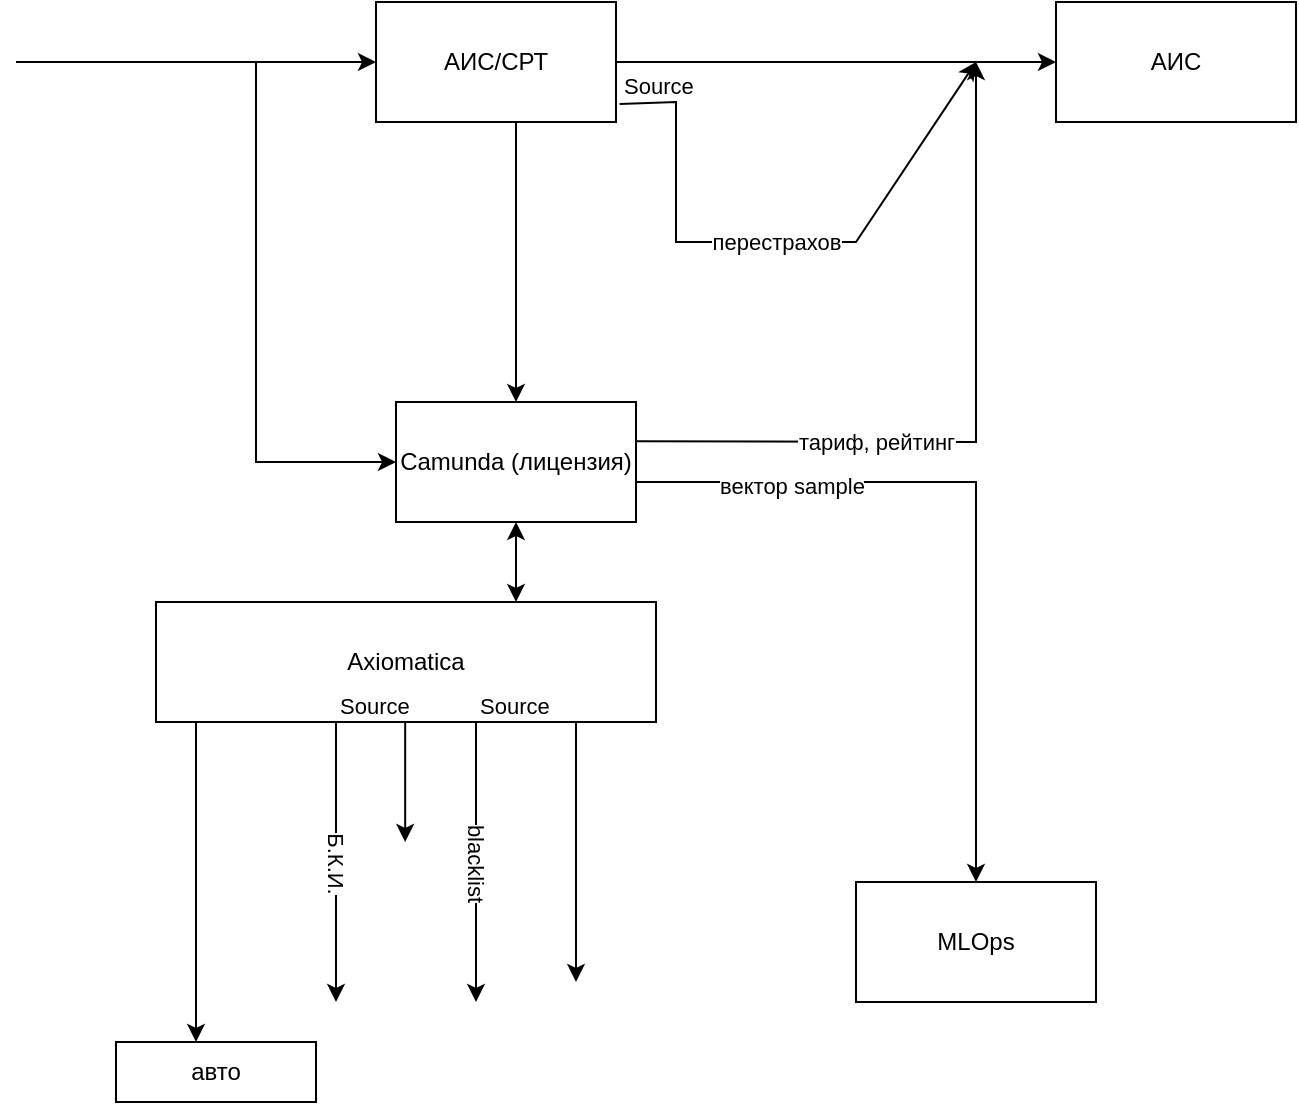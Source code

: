 <mxfile version="20.2.4" type="device"><diagram id="x19nYy9PPELYgqisz1fk" name="Page-1"><mxGraphModel dx="1856" dy="971" grid="1" gridSize="10" guides="1" tooltips="1" connect="1" arrows="1" fold="1" page="1" pageScale="1" pageWidth="827" pageHeight="1169" math="0" shadow="0"><root><mxCell id="0"/><mxCell id="1" parent="0"/><mxCell id="VO3tLOLwVxGho9NirsBF-3" value="" style="edgeStyle=orthogonalEdgeStyle;rounded=0;orthogonalLoop=1;jettySize=auto;html=1;" edge="1" parent="1" source="VO3tLOLwVxGho9NirsBF-1" target="VO3tLOLwVxGho9NirsBF-2"><mxGeometry relative="1" as="geometry"/></mxCell><mxCell id="VO3tLOLwVxGho9NirsBF-10" value="" style="edgeStyle=orthogonalEdgeStyle;rounded=0;orthogonalLoop=1;jettySize=auto;html=1;" edge="1" parent="1" source="VO3tLOLwVxGho9NirsBF-1" target="VO3tLOLwVxGho9NirsBF-9"><mxGeometry relative="1" as="geometry"><Array as="points"><mxPoint x="280" y="140"/><mxPoint x="280" y="140"/></Array></mxGeometry></mxCell><mxCell id="VO3tLOLwVxGho9NirsBF-1" value="АИС/СРТ" style="rounded=0;whiteSpace=wrap;html=1;" vertex="1" parent="1"><mxGeometry x="210" y="40" width="120" height="60" as="geometry"/></mxCell><mxCell id="VO3tLOLwVxGho9NirsBF-2" value="АИС" style="rounded=0;whiteSpace=wrap;html=1;" vertex="1" parent="1"><mxGeometry x="550" y="40" width="120" height="60" as="geometry"/></mxCell><mxCell id="VO3tLOLwVxGho9NirsBF-6" value="" style="edgeStyle=segmentEdgeStyle;endArrow=classic;html=1;rounded=0;" edge="1" parent="1"><mxGeometry width="50" height="50" relative="1" as="geometry"><mxPoint x="150" y="70" as="sourcePoint"/><mxPoint x="220" y="270" as="targetPoint"/><Array as="points"><mxPoint x="150" y="270"/><mxPoint x="220" y="270"/></Array></mxGeometry></mxCell><mxCell id="VO3tLOLwVxGho9NirsBF-7" value="" style="endArrow=classic;html=1;rounded=0;entryX=0;entryY=0.5;entryDx=0;entryDy=0;startArrow=none;" edge="1" parent="1" target="VO3tLOLwVxGho9NirsBF-1"><mxGeometry relative="1" as="geometry"><mxPoint x="30" y="70" as="sourcePoint"/><mxPoint x="600" y="410" as="targetPoint"/><Array as="points"><mxPoint x="80" y="70"/></Array></mxGeometry></mxCell><mxCell id="VO3tLOLwVxGho9NirsBF-9" value="Camunda (лицензия)" style="rounded=0;whiteSpace=wrap;html=1;" vertex="1" parent="1"><mxGeometry x="220" y="240" width="120" height="60" as="geometry"/></mxCell><mxCell id="VO3tLOLwVxGho9NirsBF-17" value="Axiomatica" style="rounded=0;whiteSpace=wrap;html=1;" vertex="1" parent="1"><mxGeometry x="100" y="340" width="250" height="60" as="geometry"/></mxCell><mxCell id="VO3tLOLwVxGho9NirsBF-23" value="" style="endArrow=classic;html=1;rounded=0;" edge="1" parent="1"><mxGeometry width="50" height="50" relative="1" as="geometry"><mxPoint x="310" y="400" as="sourcePoint"/><mxPoint x="310" y="530" as="targetPoint"/></mxGeometry></mxCell><mxCell id="VO3tLOLwVxGho9NirsBF-27" value="" style="endArrow=classic;html=1;rounded=0;" edge="1" parent="1"><mxGeometry width="50" height="50" relative="1" as="geometry"><mxPoint x="120" y="400" as="sourcePoint"/><mxPoint x="120" y="560" as="targetPoint"/></mxGeometry></mxCell><mxCell id="VO3tLOLwVxGho9NirsBF-28" value="" style="endArrow=classic;html=1;rounded=0;" edge="1" parent="1"><mxGeometry width="50" height="50" relative="1" as="geometry"><mxPoint x="224.58" y="400" as="sourcePoint"/><mxPoint x="224.58" y="460" as="targetPoint"/></mxGeometry></mxCell><mxCell id="VO3tLOLwVxGho9NirsBF-29" value="" style="endArrow=classic;startArrow=classic;html=1;rounded=0;entryX=0.5;entryY=1;entryDx=0;entryDy=0;exitX=0.72;exitY=0;exitDx=0;exitDy=0;exitPerimeter=0;" edge="1" parent="1" source="VO3tLOLwVxGho9NirsBF-17" target="VO3tLOLwVxGho9NirsBF-9"><mxGeometry width="50" height="50" relative="1" as="geometry"><mxPoint x="230" y="340" as="sourcePoint"/><mxPoint x="280" y="290" as="targetPoint"/></mxGeometry></mxCell><mxCell id="VO3tLOLwVxGho9NirsBF-31" value="" style="endArrow=classic;html=1;rounded=0;" edge="1" parent="1"><mxGeometry relative="1" as="geometry"><mxPoint x="340" y="259.58" as="sourcePoint"/><mxPoint x="510" y="70" as="targetPoint"/><Array as="points"><mxPoint x="510" y="260"/></Array></mxGeometry></mxCell><mxCell id="VO3tLOLwVxGho9NirsBF-32" value="тариф, рейтинг" style="edgeLabel;resizable=0;html=1;align=center;verticalAlign=middle;rotation=0;" connectable="0" vertex="1" parent="VO3tLOLwVxGho9NirsBF-31"><mxGeometry relative="1" as="geometry"><mxPoint x="-50" y="10" as="offset"/></mxGeometry></mxCell><mxCell id="VO3tLOLwVxGho9NirsBF-34" value="" style="endArrow=classic;html=1;rounded=0;" edge="1" parent="1"><mxGeometry relative="1" as="geometry"><mxPoint x="260.0" y="400" as="sourcePoint"/><mxPoint x="260.0" y="540" as="targetPoint"/><Array as="points"/></mxGeometry></mxCell><mxCell id="VO3tLOLwVxGho9NirsBF-35" value="blacklist" style="edgeLabel;resizable=0;html=1;align=center;verticalAlign=middle;rotation=90;" connectable="0" vertex="1" parent="VO3tLOLwVxGho9NirsBF-34"><mxGeometry relative="1" as="geometry"/></mxCell><mxCell id="VO3tLOLwVxGho9NirsBF-36" value="Source" style="edgeLabel;resizable=0;html=1;align=left;verticalAlign=bottom;" connectable="0" vertex="1" parent="VO3tLOLwVxGho9NirsBF-34"><mxGeometry x="-1" relative="1" as="geometry"/></mxCell><mxCell id="VO3tLOLwVxGho9NirsBF-37" value="" style="endArrow=classic;html=1;rounded=0;" edge="1" parent="1"><mxGeometry relative="1" as="geometry"><mxPoint x="190" y="400" as="sourcePoint"/><mxPoint x="190" y="540" as="targetPoint"/><Array as="points"/></mxGeometry></mxCell><mxCell id="VO3tLOLwVxGho9NirsBF-38" value="Б.К.И." style="edgeLabel;resizable=0;html=1;align=center;verticalAlign=middle;rotation=90;" connectable="0" vertex="1" parent="VO3tLOLwVxGho9NirsBF-37"><mxGeometry relative="1" as="geometry"/></mxCell><mxCell id="VO3tLOLwVxGho9NirsBF-39" value="Source" style="edgeLabel;resizable=0;html=1;align=left;verticalAlign=bottom;" connectable="0" vertex="1" parent="VO3tLOLwVxGho9NirsBF-37"><mxGeometry x="-1" relative="1" as="geometry"/></mxCell><mxCell id="VO3tLOLwVxGho9NirsBF-40" value="" style="endArrow=classic;html=1;rounded=0;" edge="1" parent="1"><mxGeometry relative="1" as="geometry"><mxPoint x="340" y="280" as="sourcePoint"/><mxPoint x="510" y="480" as="targetPoint"/><Array as="points"><mxPoint x="510" y="280"/></Array></mxGeometry></mxCell><mxCell id="VO3tLOLwVxGho9NirsBF-42" value="вектор sample" style="edgeLabel;resizable=0;html=1;align=left;verticalAlign=bottom;" connectable="0" vertex="1" parent="VO3tLOLwVxGho9NirsBF-40"><mxGeometry x="-1" relative="1" as="geometry"><mxPoint x="40" y="10" as="offset"/></mxGeometry></mxCell><mxCell id="VO3tLOLwVxGho9NirsBF-43" value="АИС" style="rounded=0;whiteSpace=wrap;html=1;" vertex="1" parent="1"><mxGeometry x="550" y="40" width="120" height="60" as="geometry"/></mxCell><mxCell id="VO3tLOLwVxGho9NirsBF-44" value="MLOps" style="rounded=0;whiteSpace=wrap;html=1;" vertex="1" parent="1"><mxGeometry x="450" y="480" width="120" height="60" as="geometry"/></mxCell><mxCell id="VO3tLOLwVxGho9NirsBF-45" value="" style="endArrow=classic;html=1;rounded=0;exitX=1.015;exitY=0.849;exitDx=0;exitDy=0;exitPerimeter=0;" edge="1" parent="1" source="VO3tLOLwVxGho9NirsBF-1"><mxGeometry relative="1" as="geometry"><mxPoint x="340" y="90" as="sourcePoint"/><mxPoint x="510" y="70" as="targetPoint"/><Array as="points"><mxPoint x="360" y="90"/><mxPoint x="360" y="160"/><mxPoint x="450" y="160"/></Array></mxGeometry></mxCell><mxCell id="VO3tLOLwVxGho9NirsBF-46" value="перестрахов" style="edgeLabel;resizable=0;html=1;align=center;verticalAlign=middle;" connectable="0" vertex="1" parent="VO3tLOLwVxGho9NirsBF-45"><mxGeometry relative="1" as="geometry"/></mxCell><mxCell id="VO3tLOLwVxGho9NirsBF-47" value="Source" style="edgeLabel;resizable=0;html=1;align=left;verticalAlign=bottom;" connectable="0" vertex="1" parent="VO3tLOLwVxGho9NirsBF-45"><mxGeometry x="-1" relative="1" as="geometry"/></mxCell><mxCell id="VO3tLOLwVxGho9NirsBF-48" value="авто" style="rounded=0;whiteSpace=wrap;html=1;" vertex="1" parent="1"><mxGeometry x="80" y="560" width="100" height="30" as="geometry"/></mxCell></root></mxGraphModel></diagram></mxfile>